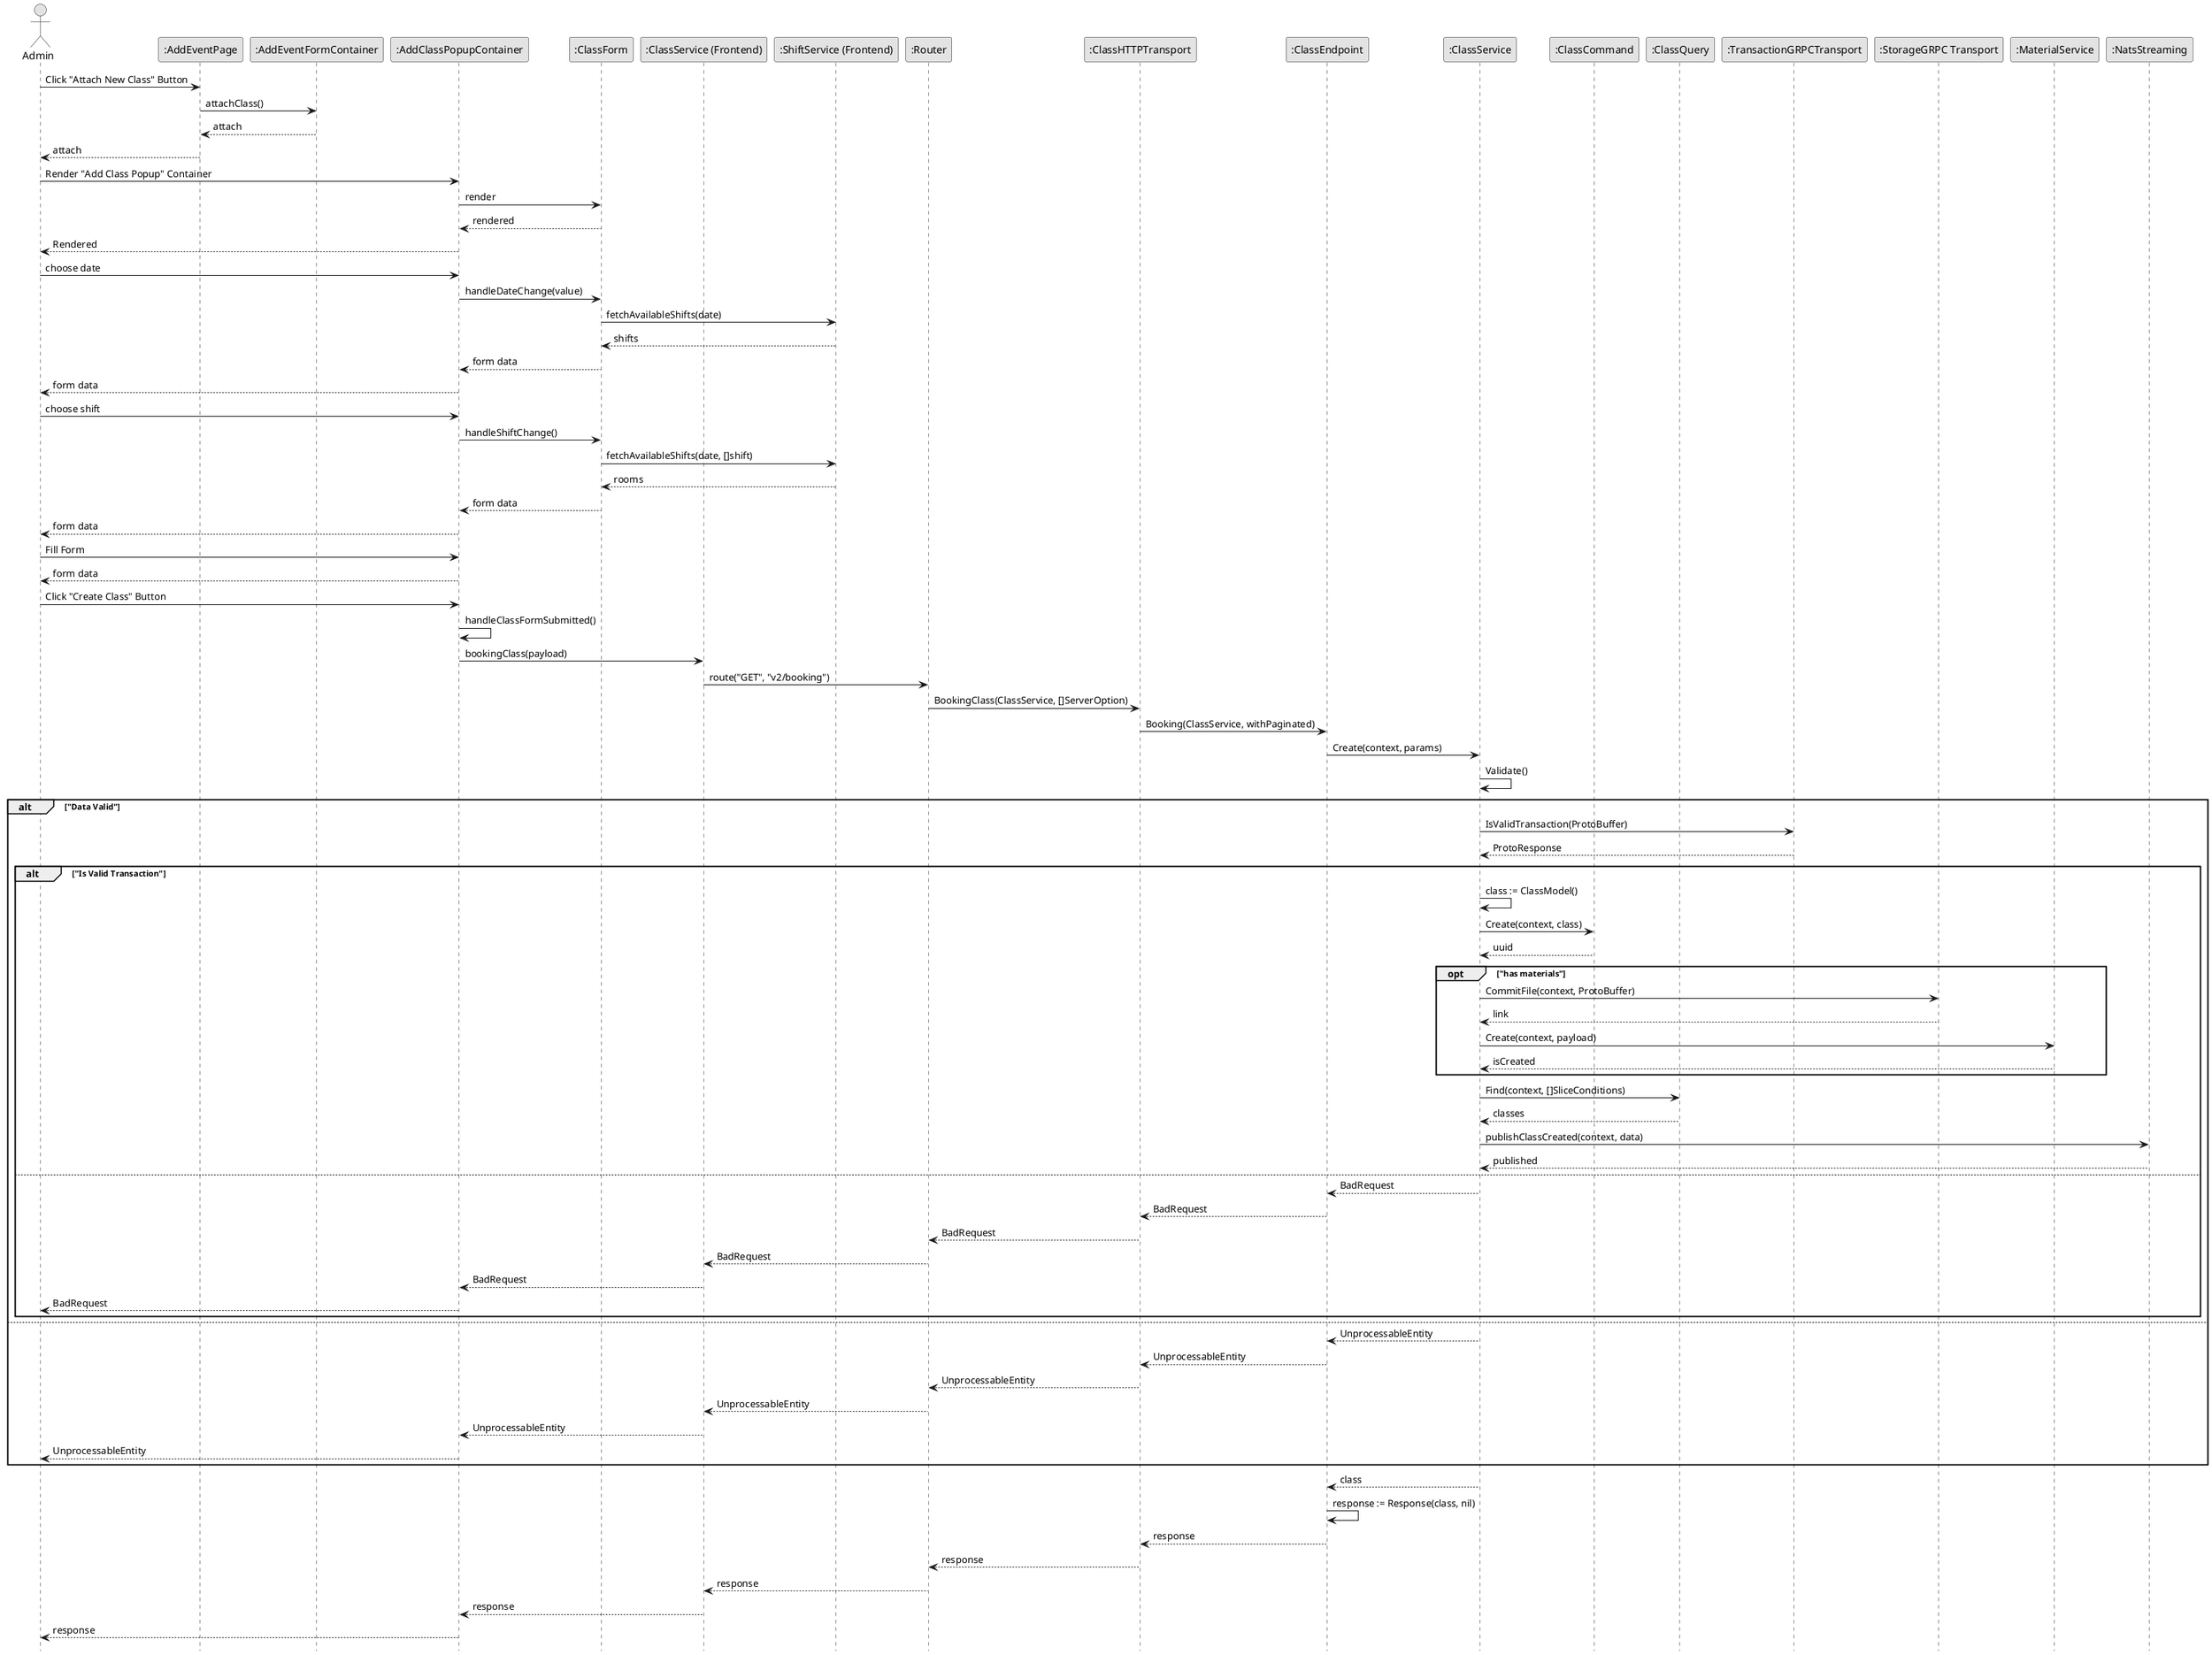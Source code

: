 @startuml BookingClass

skinparam Monochrome true
skinparam Shadowing false
hide footbox

actor Admin
participant ":AddEventPage" as AddEventPage
participant ":AddEventFormContainer" as AddEventFormContainer
participant ":AddClassPopupContainer" as AddClassPopupContainer
participant ":ClassForm" as ClassForm
participant ":ClassService (Frontend)" as FEClassService
participant ":ShiftService (Frontend)" as FEShiftService
participant ":Router" as Router
participant ":ClassHTTPTransport" as ClassHTTPTransport
participant ":ClassEndpoint" as ClassEndpoint
participant ":ClassService" as ClassService
participant ":ClassCommand" as ClassCommand
participant ":ClassQuery" as ClassQuery
participant ":TransactionGRPCTransport" as TransactionGRPCTransport
participant ":StorageGRPC Transport" as StorageGRPCTransport
participant ":MaterialService" as MaterialService
participant ":NatsStreaming" as NatsStreaming

Admin->AddEventPage: Click "Attach New Class" Button
AddEventPage->AddEventFormContainer: attachClass()
AddEventFormContainer-->AddEventPage: attach
AddEventPage-->Admin: attach

Admin->AddClassPopupContainer: Render "Add Class Popup" Container
AddClassPopupContainer->ClassForm: render
ClassForm-->AddClassPopupContainer: rendered
AddClassPopupContainer-->Admin: Rendered

Admin->AddClassPopupContainer: choose date
AddClassPopupContainer->ClassForm: handleDateChange(value)
ClassForm->FEShiftService: fetchAvailableShifts(date)
FEShiftService-->ClassForm: shifts
ClassForm-->AddClassPopupContainer: form data
AddClassPopupContainer-->Admin: form data

Admin->AddClassPopupContainer: choose shift
AddClassPopupContainer->ClassForm: handleShiftChange()
ClassForm->FEShiftService: fetchAvailableShifts(date, []shift)
FEShiftService-->ClassForm: rooms
ClassForm-->AddClassPopupContainer: form data
AddClassPopupContainer-->Admin: form data

Admin->AddClassPopupContainer: Fill Form
AddClassPopupContainer-->Admin: form data

Admin->AddClassPopupContainer: Click "Create Class" Button
AddClassPopupContainer->AddClassPopupContainer: handleClassFormSubmitted()
AddClassPopupContainer->FEClassService: bookingClass(payload)

FEClassService->Router: route("GET", "v2/booking")
Router->ClassHTTPTransport: BookingClass(ClassService, []ServerOption)
ClassHTTPTransport->ClassEndpoint: Booking(ClassService, withPaginated)
ClassEndpoint->ClassService: Create(context, params)
ClassService->ClassService: Validate()

alt "Data Valid"
    ClassService->TransactionGRPCTransport: IsValidTransaction(ProtoBuffer)
    TransactionGRPCTransport-->ClassService: ProtoResponse

    alt "Is Valid Transaction"
        ClassService->ClassService: class := ClassModel()
        ClassService->ClassCommand: Create(context, class)
        ClassCommand-->ClassService: uuid

        opt "has materials"
            ClassService->StorageGRPCTransport: CommitFile(context, ProtoBuffer)
            StorageGRPCTransport-->ClassService: link

            ClassService->MaterialService: Create(context, payload)
            MaterialService-->ClassService: isCreated
        end

        ClassService->ClassQuery: Find(context, []SliceConditions)
        ClassQuery-->ClassService: classes

        ClassService->NatsStreaming: publishClassCreated(context, data)
        NatsStreaming-->ClassService: published
    else
        ClassService-->ClassEndpoint: BadRequest
        ClassEndpoint-->ClassHTTPTransport: BadRequest
        ClassHTTPTransport-->Router: BadRequest
        Router-->FEClassService: BadRequest
        FEClassService-->AddClassPopupContainer: BadRequest
        AddClassPopupContainer-->Admin: BadRequest
    end
else
    ClassService-->ClassEndpoint: UnprocessableEntity
    ClassEndpoint-->ClassHTTPTransport: UnprocessableEntity
    ClassHTTPTransport-->Router: UnprocessableEntity
    Router-->FEClassService: UnprocessableEntity
    FEClassService-->AddClassPopupContainer: UnprocessableEntity
    AddClassPopupContainer-->Admin: UnprocessableEntity
end

ClassService-->ClassEndpoint: class
ClassEndpoint->ClassEndpoint: response := Response(class, nil)
ClassEndpoint-->ClassHTTPTransport: response
ClassHTTPTransport-->Router: response
Router-->FEClassService: response
FEClassService-->AddClassPopupContainer: response
AddClassPopupContainer-->Admin: response

@enduml